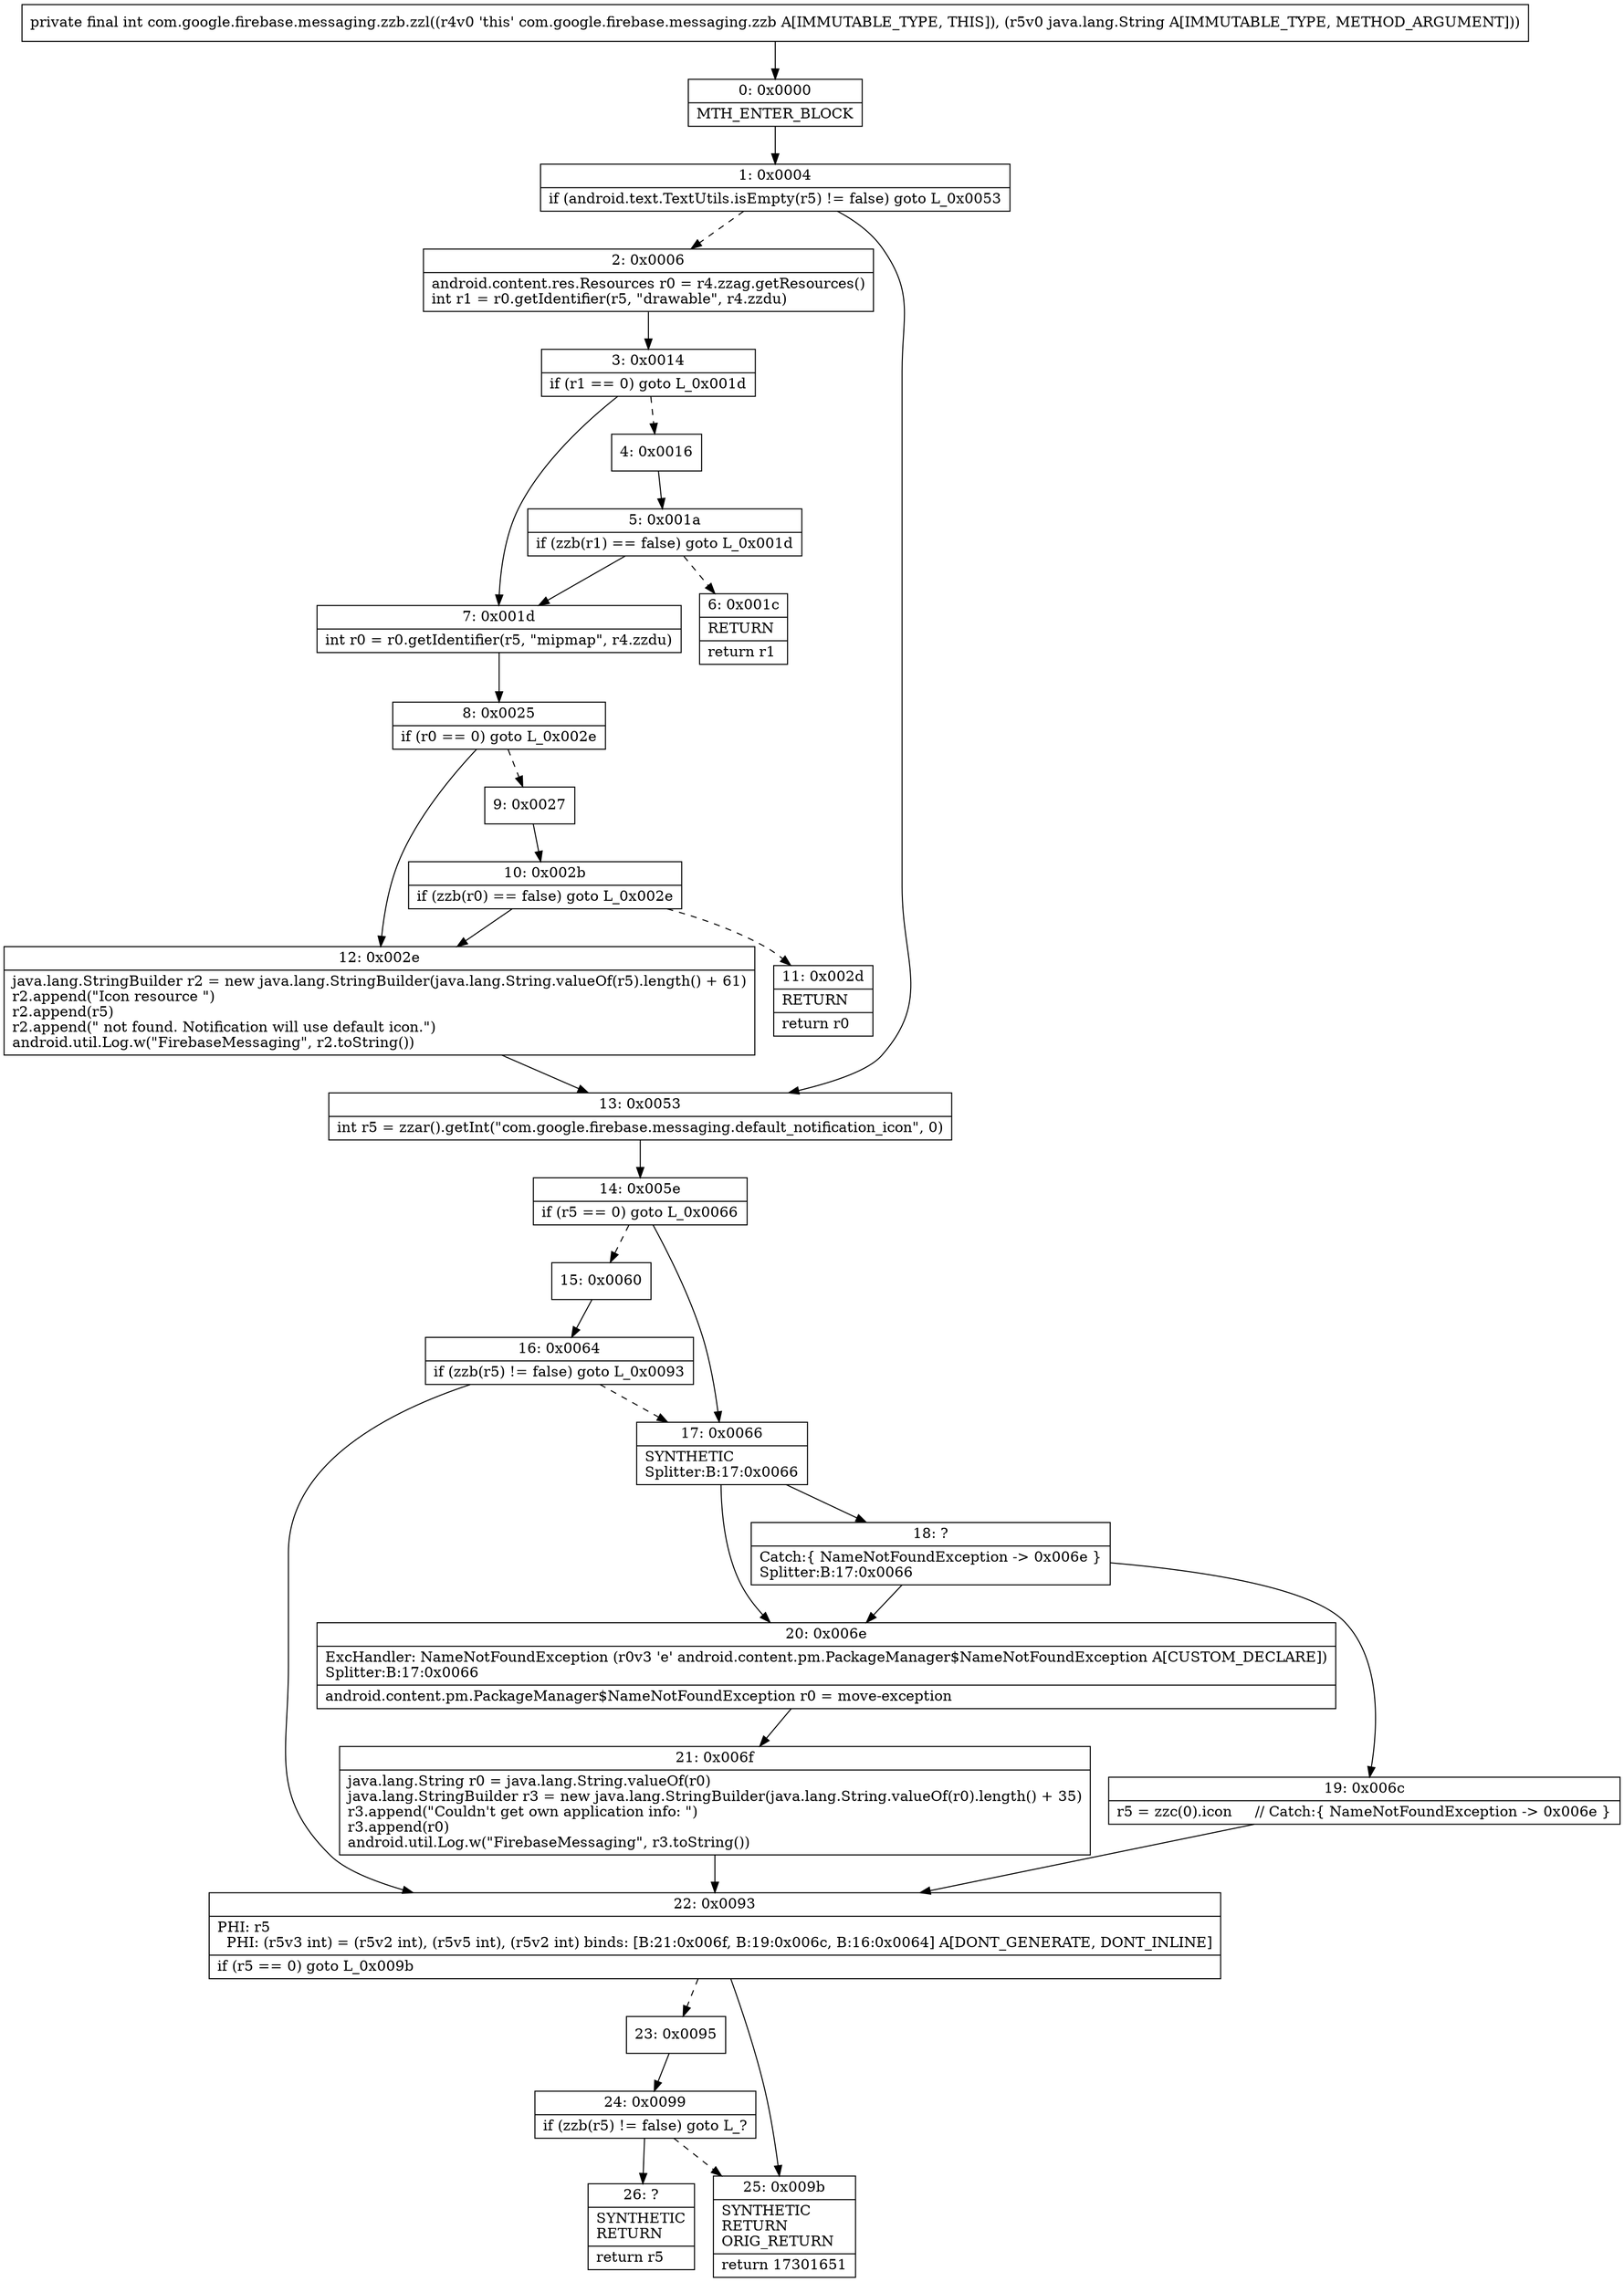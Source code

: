 digraph "CFG forcom.google.firebase.messaging.zzb.zzl(Ljava\/lang\/String;)I" {
Node_0 [shape=record,label="{0\:\ 0x0000|MTH_ENTER_BLOCK\l}"];
Node_1 [shape=record,label="{1\:\ 0x0004|if (android.text.TextUtils.isEmpty(r5) != false) goto L_0x0053\l}"];
Node_2 [shape=record,label="{2\:\ 0x0006|android.content.res.Resources r0 = r4.zzag.getResources()\lint r1 = r0.getIdentifier(r5, \"drawable\", r4.zzdu)\l}"];
Node_3 [shape=record,label="{3\:\ 0x0014|if (r1 == 0) goto L_0x001d\l}"];
Node_4 [shape=record,label="{4\:\ 0x0016}"];
Node_5 [shape=record,label="{5\:\ 0x001a|if (zzb(r1) == false) goto L_0x001d\l}"];
Node_6 [shape=record,label="{6\:\ 0x001c|RETURN\l|return r1\l}"];
Node_7 [shape=record,label="{7\:\ 0x001d|int r0 = r0.getIdentifier(r5, \"mipmap\", r4.zzdu)\l}"];
Node_8 [shape=record,label="{8\:\ 0x0025|if (r0 == 0) goto L_0x002e\l}"];
Node_9 [shape=record,label="{9\:\ 0x0027}"];
Node_10 [shape=record,label="{10\:\ 0x002b|if (zzb(r0) == false) goto L_0x002e\l}"];
Node_11 [shape=record,label="{11\:\ 0x002d|RETURN\l|return r0\l}"];
Node_12 [shape=record,label="{12\:\ 0x002e|java.lang.StringBuilder r2 = new java.lang.StringBuilder(java.lang.String.valueOf(r5).length() + 61)\lr2.append(\"Icon resource \")\lr2.append(r5)\lr2.append(\" not found. Notification will use default icon.\")\landroid.util.Log.w(\"FirebaseMessaging\", r2.toString())\l}"];
Node_13 [shape=record,label="{13\:\ 0x0053|int r5 = zzar().getInt(\"com.google.firebase.messaging.default_notification_icon\", 0)\l}"];
Node_14 [shape=record,label="{14\:\ 0x005e|if (r5 == 0) goto L_0x0066\l}"];
Node_15 [shape=record,label="{15\:\ 0x0060}"];
Node_16 [shape=record,label="{16\:\ 0x0064|if (zzb(r5) != false) goto L_0x0093\l}"];
Node_17 [shape=record,label="{17\:\ 0x0066|SYNTHETIC\lSplitter:B:17:0x0066\l}"];
Node_18 [shape=record,label="{18\:\ ?|Catch:\{ NameNotFoundException \-\> 0x006e \}\lSplitter:B:17:0x0066\l}"];
Node_19 [shape=record,label="{19\:\ 0x006c|r5 = zzc(0).icon     \/\/ Catch:\{ NameNotFoundException \-\> 0x006e \}\l}"];
Node_20 [shape=record,label="{20\:\ 0x006e|ExcHandler: NameNotFoundException (r0v3 'e' android.content.pm.PackageManager$NameNotFoundException A[CUSTOM_DECLARE])\lSplitter:B:17:0x0066\l|android.content.pm.PackageManager$NameNotFoundException r0 = move\-exception\l}"];
Node_21 [shape=record,label="{21\:\ 0x006f|java.lang.String r0 = java.lang.String.valueOf(r0)\ljava.lang.StringBuilder r3 = new java.lang.StringBuilder(java.lang.String.valueOf(r0).length() + 35)\lr3.append(\"Couldn't get own application info: \")\lr3.append(r0)\landroid.util.Log.w(\"FirebaseMessaging\", r3.toString())\l}"];
Node_22 [shape=record,label="{22\:\ 0x0093|PHI: r5 \l  PHI: (r5v3 int) = (r5v2 int), (r5v5 int), (r5v2 int) binds: [B:21:0x006f, B:19:0x006c, B:16:0x0064] A[DONT_GENERATE, DONT_INLINE]\l|if (r5 == 0) goto L_0x009b\l}"];
Node_23 [shape=record,label="{23\:\ 0x0095}"];
Node_24 [shape=record,label="{24\:\ 0x0099|if (zzb(r5) != false) goto L_?\l}"];
Node_25 [shape=record,label="{25\:\ 0x009b|SYNTHETIC\lRETURN\lORIG_RETURN\l|return 17301651\l}"];
Node_26 [shape=record,label="{26\:\ ?|SYNTHETIC\lRETURN\l|return r5\l}"];
MethodNode[shape=record,label="{private final int com.google.firebase.messaging.zzb.zzl((r4v0 'this' com.google.firebase.messaging.zzb A[IMMUTABLE_TYPE, THIS]), (r5v0 java.lang.String A[IMMUTABLE_TYPE, METHOD_ARGUMENT])) }"];
MethodNode -> Node_0;
Node_0 -> Node_1;
Node_1 -> Node_2[style=dashed];
Node_1 -> Node_13;
Node_2 -> Node_3;
Node_3 -> Node_4[style=dashed];
Node_3 -> Node_7;
Node_4 -> Node_5;
Node_5 -> Node_6[style=dashed];
Node_5 -> Node_7;
Node_7 -> Node_8;
Node_8 -> Node_9[style=dashed];
Node_8 -> Node_12;
Node_9 -> Node_10;
Node_10 -> Node_11[style=dashed];
Node_10 -> Node_12;
Node_12 -> Node_13;
Node_13 -> Node_14;
Node_14 -> Node_15[style=dashed];
Node_14 -> Node_17;
Node_15 -> Node_16;
Node_16 -> Node_17[style=dashed];
Node_16 -> Node_22;
Node_17 -> Node_18;
Node_17 -> Node_20;
Node_18 -> Node_19;
Node_18 -> Node_20;
Node_19 -> Node_22;
Node_20 -> Node_21;
Node_21 -> Node_22;
Node_22 -> Node_23[style=dashed];
Node_22 -> Node_25;
Node_23 -> Node_24;
Node_24 -> Node_25[style=dashed];
Node_24 -> Node_26;
}


